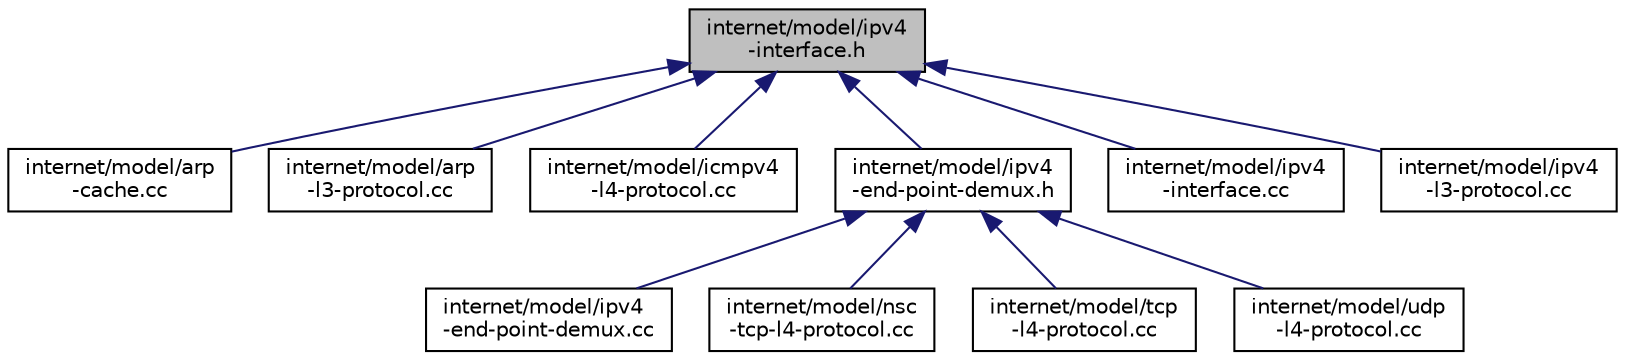 digraph "internet/model/ipv4-interface.h"
{
  edge [fontname="Helvetica",fontsize="10",labelfontname="Helvetica",labelfontsize="10"];
  node [fontname="Helvetica",fontsize="10",shape=record];
  Node1 [label="internet/model/ipv4\l-interface.h",height=0.2,width=0.4,color="black", fillcolor="grey75", style="filled", fontcolor="black"];
  Node1 -> Node2 [dir="back",color="midnightblue",fontsize="10",style="solid"];
  Node2 [label="internet/model/arp\l-cache.cc",height=0.2,width=0.4,color="black", fillcolor="white", style="filled",URL="$d6/dd8/arp-cache_8cc.html"];
  Node1 -> Node3 [dir="back",color="midnightblue",fontsize="10",style="solid"];
  Node3 [label="internet/model/arp\l-l3-protocol.cc",height=0.2,width=0.4,color="black", fillcolor="white", style="filled",URL="$d3/db8/arp-l3-protocol_8cc.html"];
  Node1 -> Node4 [dir="back",color="midnightblue",fontsize="10",style="solid"];
  Node4 [label="internet/model/icmpv4\l-l4-protocol.cc",height=0.2,width=0.4,color="black", fillcolor="white", style="filled",URL="$da/d41/icmpv4-l4-protocol_8cc.html"];
  Node1 -> Node5 [dir="back",color="midnightblue",fontsize="10",style="solid"];
  Node5 [label="internet/model/ipv4\l-end-point-demux.h",height=0.2,width=0.4,color="black", fillcolor="white", style="filled",URL="$d4/de9/ipv4-end-point-demux_8h.html"];
  Node5 -> Node6 [dir="back",color="midnightblue",fontsize="10",style="solid"];
  Node6 [label="internet/model/ipv4\l-end-point-demux.cc",height=0.2,width=0.4,color="black", fillcolor="white", style="filled",URL="$d5/d8e/ipv4-end-point-demux_8cc.html"];
  Node5 -> Node7 [dir="back",color="midnightblue",fontsize="10",style="solid"];
  Node7 [label="internet/model/nsc\l-tcp-l4-protocol.cc",height=0.2,width=0.4,color="black", fillcolor="white", style="filled",URL="$dc/d87/nsc-tcp-l4-protocol_8cc.html"];
  Node5 -> Node8 [dir="back",color="midnightblue",fontsize="10",style="solid"];
  Node8 [label="internet/model/tcp\l-l4-protocol.cc",height=0.2,width=0.4,color="black", fillcolor="white", style="filled",URL="$d3/d79/tcp-l4-protocol_8cc.html"];
  Node5 -> Node9 [dir="back",color="midnightblue",fontsize="10",style="solid"];
  Node9 [label="internet/model/udp\l-l4-protocol.cc",height=0.2,width=0.4,color="black", fillcolor="white", style="filled",URL="$df/d75/udp-l4-protocol_8cc.html"];
  Node1 -> Node10 [dir="back",color="midnightblue",fontsize="10",style="solid"];
  Node10 [label="internet/model/ipv4\l-interface.cc",height=0.2,width=0.4,color="black", fillcolor="white", style="filled",URL="$d8/d7f/ipv4-interface_8cc.html"];
  Node1 -> Node11 [dir="back",color="midnightblue",fontsize="10",style="solid"];
  Node11 [label="internet/model/ipv4\l-l3-protocol.cc",height=0.2,width=0.4,color="black", fillcolor="white", style="filled",URL="$d9/d0c/ipv4-l3-protocol_8cc.html"];
}
